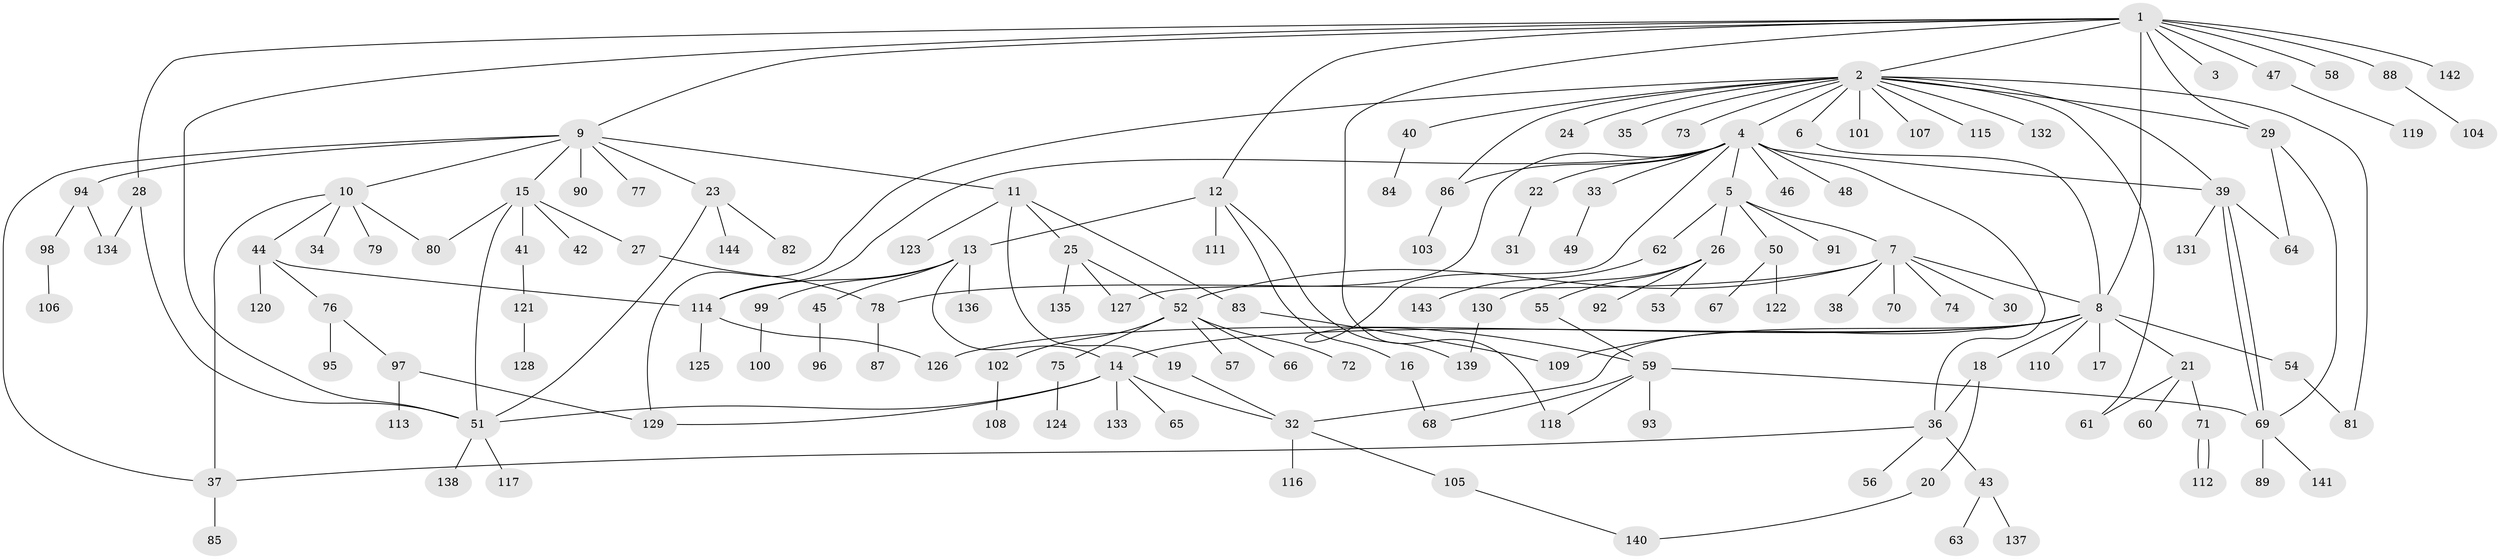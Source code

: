 // coarse degree distribution, {12: 0.026785714285714284, 17: 0.008928571428571428, 1: 0.5625, 14: 0.008928571428571428, 2: 0.17857142857142858, 11: 0.008928571428571428, 5: 0.044642857142857144, 9: 0.008928571428571428, 7: 0.017857142857142856, 6: 0.03571428571428571, 3: 0.0625, 4: 0.03571428571428571}
// Generated by graph-tools (version 1.1) at 2025/41/03/06/25 10:41:46]
// undirected, 144 vertices, 181 edges
graph export_dot {
graph [start="1"]
  node [color=gray90,style=filled];
  1;
  2;
  3;
  4;
  5;
  6;
  7;
  8;
  9;
  10;
  11;
  12;
  13;
  14;
  15;
  16;
  17;
  18;
  19;
  20;
  21;
  22;
  23;
  24;
  25;
  26;
  27;
  28;
  29;
  30;
  31;
  32;
  33;
  34;
  35;
  36;
  37;
  38;
  39;
  40;
  41;
  42;
  43;
  44;
  45;
  46;
  47;
  48;
  49;
  50;
  51;
  52;
  53;
  54;
  55;
  56;
  57;
  58;
  59;
  60;
  61;
  62;
  63;
  64;
  65;
  66;
  67;
  68;
  69;
  70;
  71;
  72;
  73;
  74;
  75;
  76;
  77;
  78;
  79;
  80;
  81;
  82;
  83;
  84;
  85;
  86;
  87;
  88;
  89;
  90;
  91;
  92;
  93;
  94;
  95;
  96;
  97;
  98;
  99;
  100;
  101;
  102;
  103;
  104;
  105;
  106;
  107;
  108;
  109;
  110;
  111;
  112;
  113;
  114;
  115;
  116;
  117;
  118;
  119;
  120;
  121;
  122;
  123;
  124;
  125;
  126;
  127;
  128;
  129;
  130;
  131;
  132;
  133;
  134;
  135;
  136;
  137;
  138;
  139;
  140;
  141;
  142;
  143;
  144;
  1 -- 2;
  1 -- 3;
  1 -- 8;
  1 -- 9;
  1 -- 12;
  1 -- 28;
  1 -- 29;
  1 -- 47;
  1 -- 51;
  1 -- 58;
  1 -- 88;
  1 -- 118;
  1 -- 142;
  2 -- 4;
  2 -- 6;
  2 -- 24;
  2 -- 29;
  2 -- 35;
  2 -- 39;
  2 -- 40;
  2 -- 61;
  2 -- 73;
  2 -- 81;
  2 -- 86;
  2 -- 101;
  2 -- 107;
  2 -- 115;
  2 -- 129;
  2 -- 132;
  4 -- 5;
  4 -- 22;
  4 -- 33;
  4 -- 36;
  4 -- 39;
  4 -- 46;
  4 -- 48;
  4 -- 59;
  4 -- 86;
  4 -- 114;
  4 -- 127;
  5 -- 7;
  5 -- 26;
  5 -- 50;
  5 -- 62;
  5 -- 91;
  6 -- 8;
  7 -- 8;
  7 -- 30;
  7 -- 38;
  7 -- 52;
  7 -- 70;
  7 -- 74;
  7 -- 78;
  8 -- 14;
  8 -- 17;
  8 -- 18;
  8 -- 21;
  8 -- 32;
  8 -- 54;
  8 -- 109;
  8 -- 110;
  8 -- 126;
  9 -- 10;
  9 -- 11;
  9 -- 15;
  9 -- 23;
  9 -- 37;
  9 -- 77;
  9 -- 90;
  9 -- 94;
  10 -- 34;
  10 -- 37;
  10 -- 44;
  10 -- 79;
  10 -- 80;
  11 -- 19;
  11 -- 25;
  11 -- 83;
  11 -- 123;
  12 -- 13;
  12 -- 16;
  12 -- 111;
  12 -- 139;
  13 -- 14;
  13 -- 45;
  13 -- 99;
  13 -- 114;
  13 -- 136;
  14 -- 32;
  14 -- 51;
  14 -- 65;
  14 -- 129;
  14 -- 133;
  15 -- 27;
  15 -- 41;
  15 -- 42;
  15 -- 51;
  15 -- 80;
  16 -- 68;
  18 -- 20;
  18 -- 36;
  19 -- 32;
  20 -- 140;
  21 -- 60;
  21 -- 61;
  21 -- 71;
  22 -- 31;
  23 -- 51;
  23 -- 82;
  23 -- 144;
  25 -- 52;
  25 -- 127;
  25 -- 135;
  26 -- 53;
  26 -- 55;
  26 -- 92;
  26 -- 130;
  27 -- 78;
  28 -- 51;
  28 -- 134;
  29 -- 64;
  29 -- 69;
  32 -- 105;
  32 -- 116;
  33 -- 49;
  36 -- 37;
  36 -- 43;
  36 -- 56;
  37 -- 85;
  39 -- 64;
  39 -- 69;
  39 -- 69;
  39 -- 131;
  40 -- 84;
  41 -- 121;
  43 -- 63;
  43 -- 137;
  44 -- 76;
  44 -- 114;
  44 -- 120;
  45 -- 96;
  47 -- 119;
  50 -- 67;
  50 -- 122;
  51 -- 117;
  51 -- 138;
  52 -- 57;
  52 -- 66;
  52 -- 72;
  52 -- 75;
  52 -- 102;
  54 -- 81;
  55 -- 59;
  59 -- 68;
  59 -- 69;
  59 -- 93;
  59 -- 118;
  62 -- 143;
  69 -- 89;
  69 -- 141;
  71 -- 112;
  71 -- 112;
  75 -- 124;
  76 -- 95;
  76 -- 97;
  78 -- 87;
  83 -- 109;
  86 -- 103;
  88 -- 104;
  94 -- 98;
  94 -- 134;
  97 -- 113;
  97 -- 129;
  98 -- 106;
  99 -- 100;
  102 -- 108;
  105 -- 140;
  114 -- 125;
  114 -- 126;
  121 -- 128;
  130 -- 139;
}

